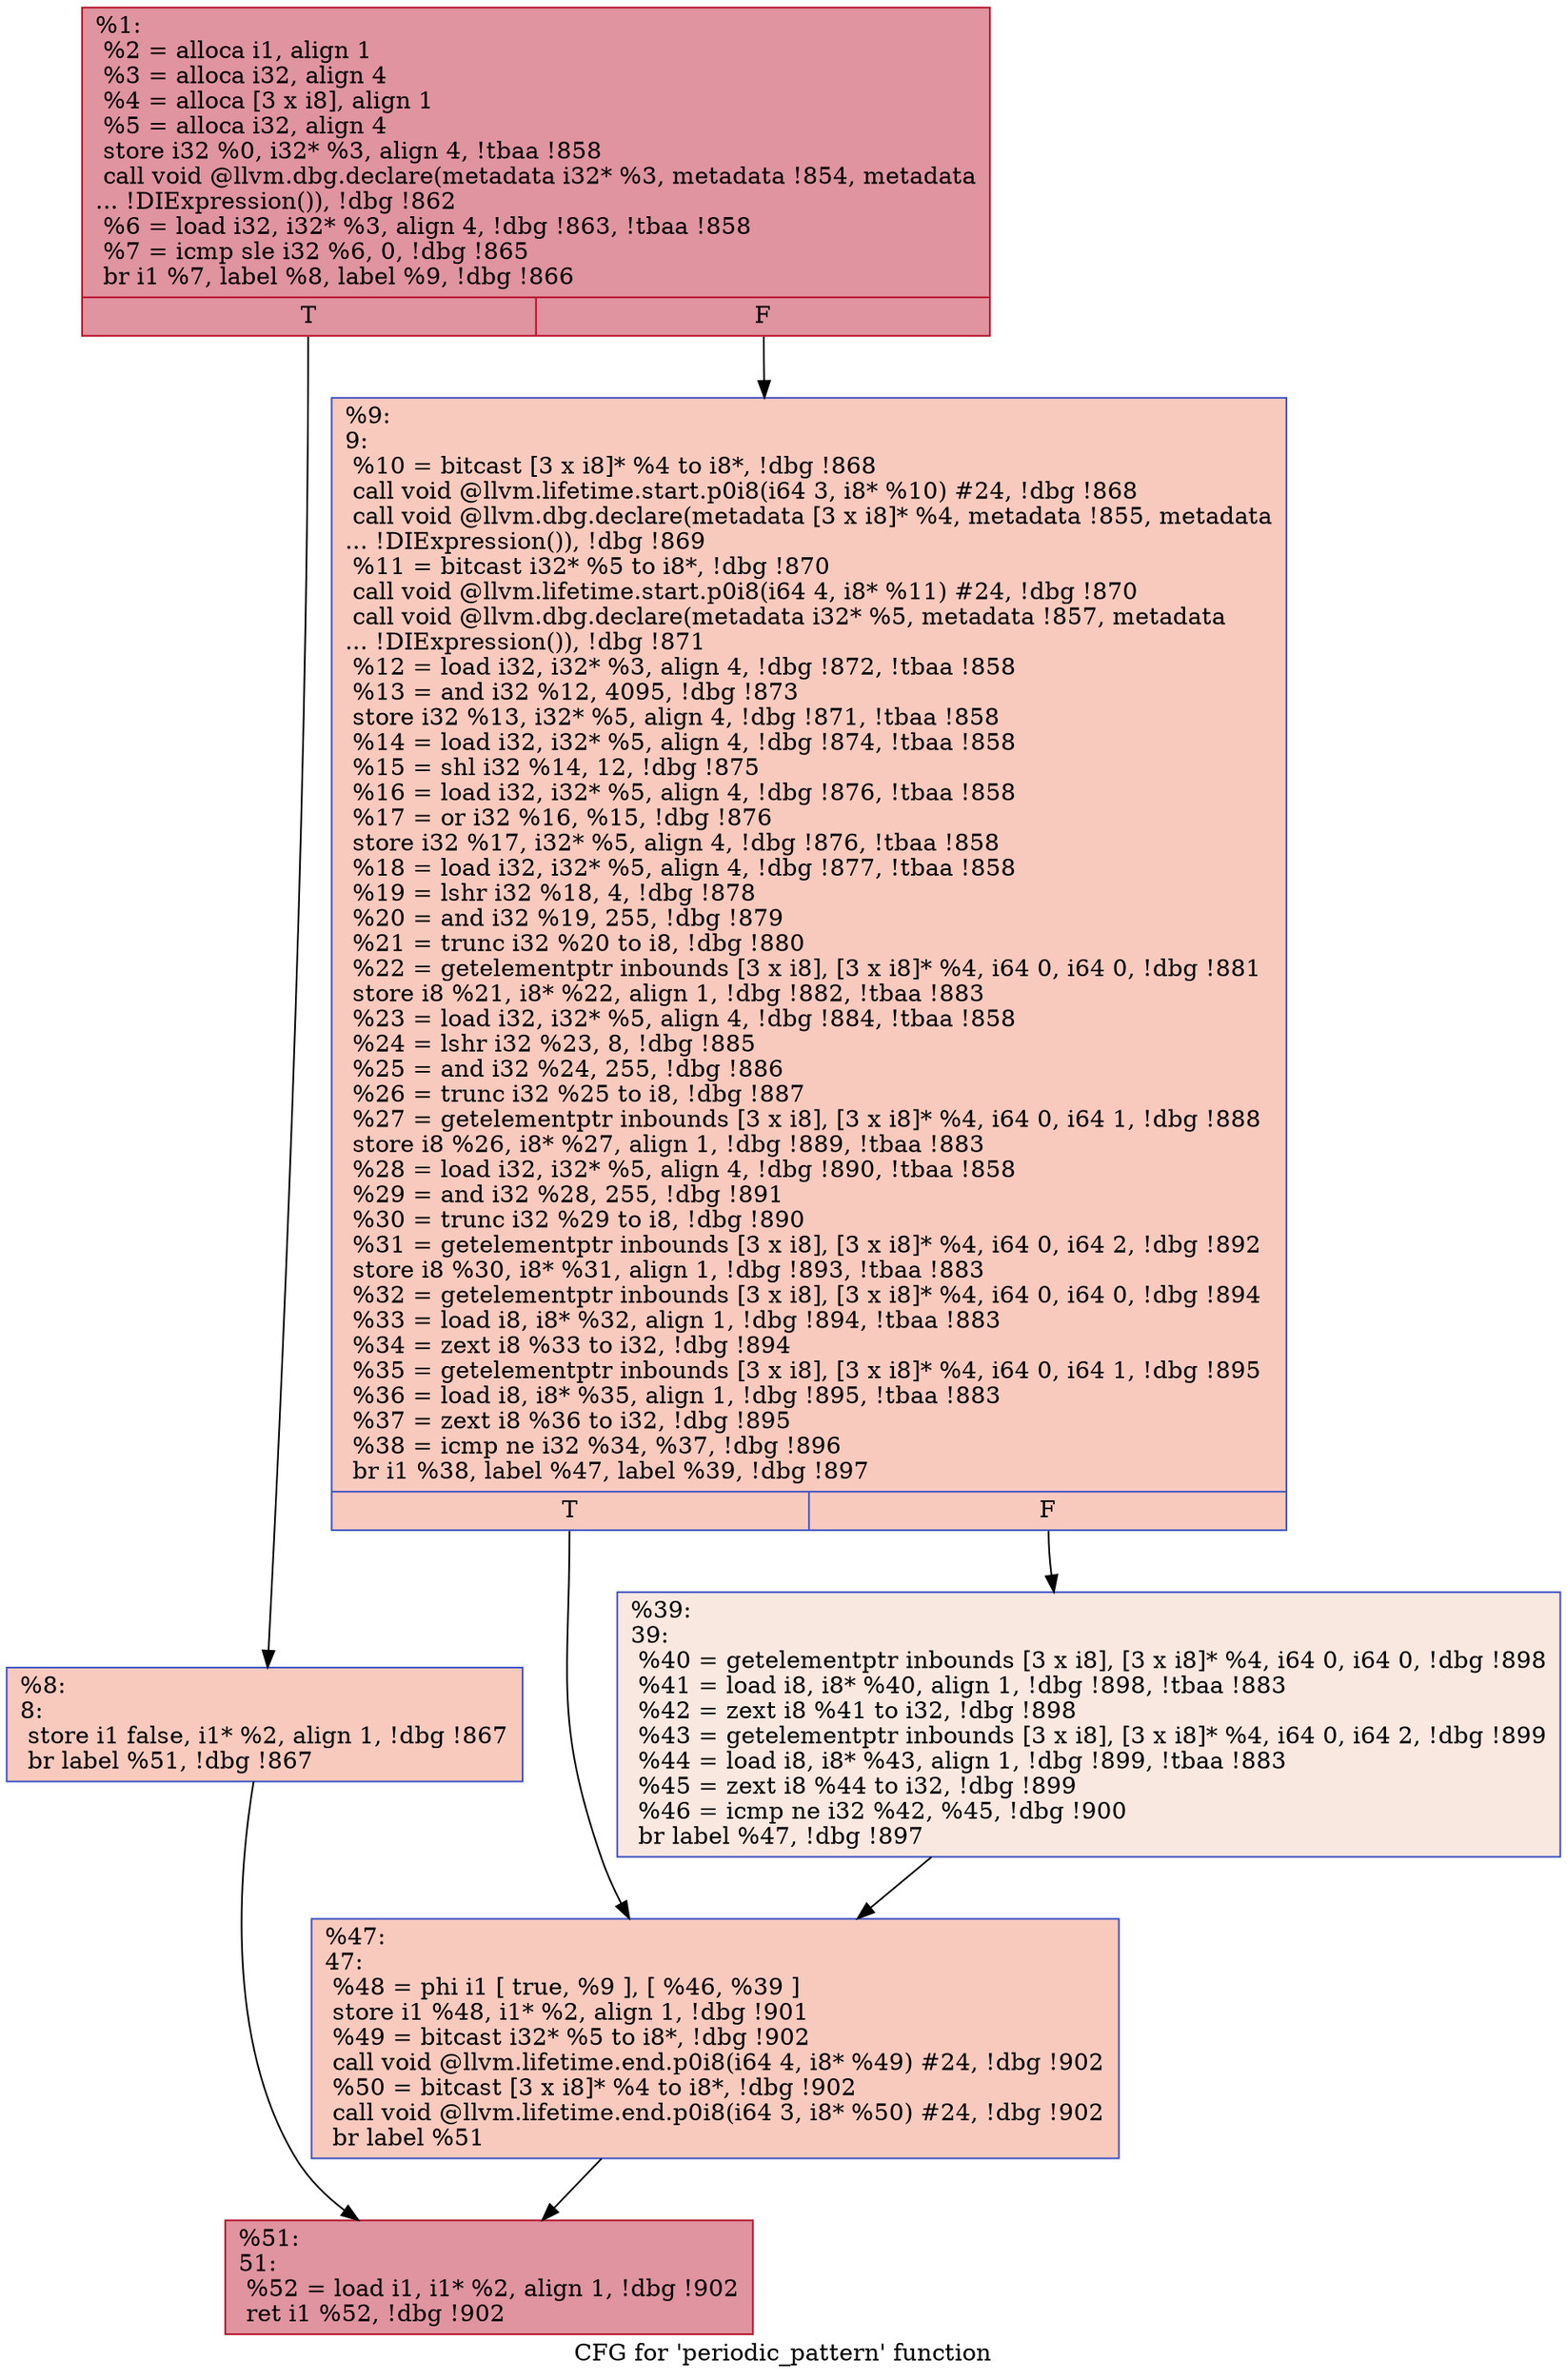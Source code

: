 digraph "CFG for 'periodic_pattern' function" {
	label="CFG for 'periodic_pattern' function";

	Node0x23989c0 [shape=record,color="#b70d28ff", style=filled, fillcolor="#b70d2870",label="{%1:\l  %2 = alloca i1, align 1\l  %3 = alloca i32, align 4\l  %4 = alloca [3 x i8], align 1\l  %5 = alloca i32, align 4\l  store i32 %0, i32* %3, align 4, !tbaa !858\l  call void @llvm.dbg.declare(metadata i32* %3, metadata !854, metadata\l... !DIExpression()), !dbg !862\l  %6 = load i32, i32* %3, align 4, !dbg !863, !tbaa !858\l  %7 = icmp sle i32 %6, 0, !dbg !865\l  br i1 %7, label %8, label %9, !dbg !866\l|{<s0>T|<s1>F}}"];
	Node0x23989c0:s0 -> Node0x235a290;
	Node0x23989c0:s1 -> Node0x235a2e0;
	Node0x235a290 [shape=record,color="#3d50c3ff", style=filled, fillcolor="#ef886b70",label="{%8:\l8:                                                \l  store i1 false, i1* %2, align 1, !dbg !867\l  br label %51, !dbg !867\l}"];
	Node0x235a290 -> Node0x235a3d0;
	Node0x235a2e0 [shape=record,color="#3d50c3ff", style=filled, fillcolor="#ef886b70",label="{%9:\l9:                                                \l  %10 = bitcast [3 x i8]* %4 to i8*, !dbg !868\l  call void @llvm.lifetime.start.p0i8(i64 3, i8* %10) #24, !dbg !868\l  call void @llvm.dbg.declare(metadata [3 x i8]* %4, metadata !855, metadata\l... !DIExpression()), !dbg !869\l  %11 = bitcast i32* %5 to i8*, !dbg !870\l  call void @llvm.lifetime.start.p0i8(i64 4, i8* %11) #24, !dbg !870\l  call void @llvm.dbg.declare(metadata i32* %5, metadata !857, metadata\l... !DIExpression()), !dbg !871\l  %12 = load i32, i32* %3, align 4, !dbg !872, !tbaa !858\l  %13 = and i32 %12, 4095, !dbg !873\l  store i32 %13, i32* %5, align 4, !dbg !871, !tbaa !858\l  %14 = load i32, i32* %5, align 4, !dbg !874, !tbaa !858\l  %15 = shl i32 %14, 12, !dbg !875\l  %16 = load i32, i32* %5, align 4, !dbg !876, !tbaa !858\l  %17 = or i32 %16, %15, !dbg !876\l  store i32 %17, i32* %5, align 4, !dbg !876, !tbaa !858\l  %18 = load i32, i32* %5, align 4, !dbg !877, !tbaa !858\l  %19 = lshr i32 %18, 4, !dbg !878\l  %20 = and i32 %19, 255, !dbg !879\l  %21 = trunc i32 %20 to i8, !dbg !880\l  %22 = getelementptr inbounds [3 x i8], [3 x i8]* %4, i64 0, i64 0, !dbg !881\l  store i8 %21, i8* %22, align 1, !dbg !882, !tbaa !883\l  %23 = load i32, i32* %5, align 4, !dbg !884, !tbaa !858\l  %24 = lshr i32 %23, 8, !dbg !885\l  %25 = and i32 %24, 255, !dbg !886\l  %26 = trunc i32 %25 to i8, !dbg !887\l  %27 = getelementptr inbounds [3 x i8], [3 x i8]* %4, i64 0, i64 1, !dbg !888\l  store i8 %26, i8* %27, align 1, !dbg !889, !tbaa !883\l  %28 = load i32, i32* %5, align 4, !dbg !890, !tbaa !858\l  %29 = and i32 %28, 255, !dbg !891\l  %30 = trunc i32 %29 to i8, !dbg !890\l  %31 = getelementptr inbounds [3 x i8], [3 x i8]* %4, i64 0, i64 2, !dbg !892\l  store i8 %30, i8* %31, align 1, !dbg !893, !tbaa !883\l  %32 = getelementptr inbounds [3 x i8], [3 x i8]* %4, i64 0, i64 0, !dbg !894\l  %33 = load i8, i8* %32, align 1, !dbg !894, !tbaa !883\l  %34 = zext i8 %33 to i32, !dbg !894\l  %35 = getelementptr inbounds [3 x i8], [3 x i8]* %4, i64 0, i64 1, !dbg !895\l  %36 = load i8, i8* %35, align 1, !dbg !895, !tbaa !883\l  %37 = zext i8 %36 to i32, !dbg !895\l  %38 = icmp ne i32 %34, %37, !dbg !896\l  br i1 %38, label %47, label %39, !dbg !897\l|{<s0>T|<s1>F}}"];
	Node0x235a2e0:s0 -> Node0x235a380;
	Node0x235a2e0:s1 -> Node0x235a330;
	Node0x235a330 [shape=record,color="#3d50c3ff", style=filled, fillcolor="#f1ccb870",label="{%39:\l39:                                               \l  %40 = getelementptr inbounds [3 x i8], [3 x i8]* %4, i64 0, i64 0, !dbg !898\l  %41 = load i8, i8* %40, align 1, !dbg !898, !tbaa !883\l  %42 = zext i8 %41 to i32, !dbg !898\l  %43 = getelementptr inbounds [3 x i8], [3 x i8]* %4, i64 0, i64 2, !dbg !899\l  %44 = load i8, i8* %43, align 1, !dbg !899, !tbaa !883\l  %45 = zext i8 %44 to i32, !dbg !899\l  %46 = icmp ne i32 %42, %45, !dbg !900\l  br label %47, !dbg !897\l}"];
	Node0x235a330 -> Node0x235a380;
	Node0x235a380 [shape=record,color="#3d50c3ff", style=filled, fillcolor="#ef886b70",label="{%47:\l47:                                               \l  %48 = phi i1 [ true, %9 ], [ %46, %39 ]\l  store i1 %48, i1* %2, align 1, !dbg !901\l  %49 = bitcast i32* %5 to i8*, !dbg !902\l  call void @llvm.lifetime.end.p0i8(i64 4, i8* %49) #24, !dbg !902\l  %50 = bitcast [3 x i8]* %4 to i8*, !dbg !902\l  call void @llvm.lifetime.end.p0i8(i64 3, i8* %50) #24, !dbg !902\l  br label %51\l}"];
	Node0x235a380 -> Node0x235a3d0;
	Node0x235a3d0 [shape=record,color="#b70d28ff", style=filled, fillcolor="#b70d2870",label="{%51:\l51:                                               \l  %52 = load i1, i1* %2, align 1, !dbg !902\l  ret i1 %52, !dbg !902\l}"];
}
